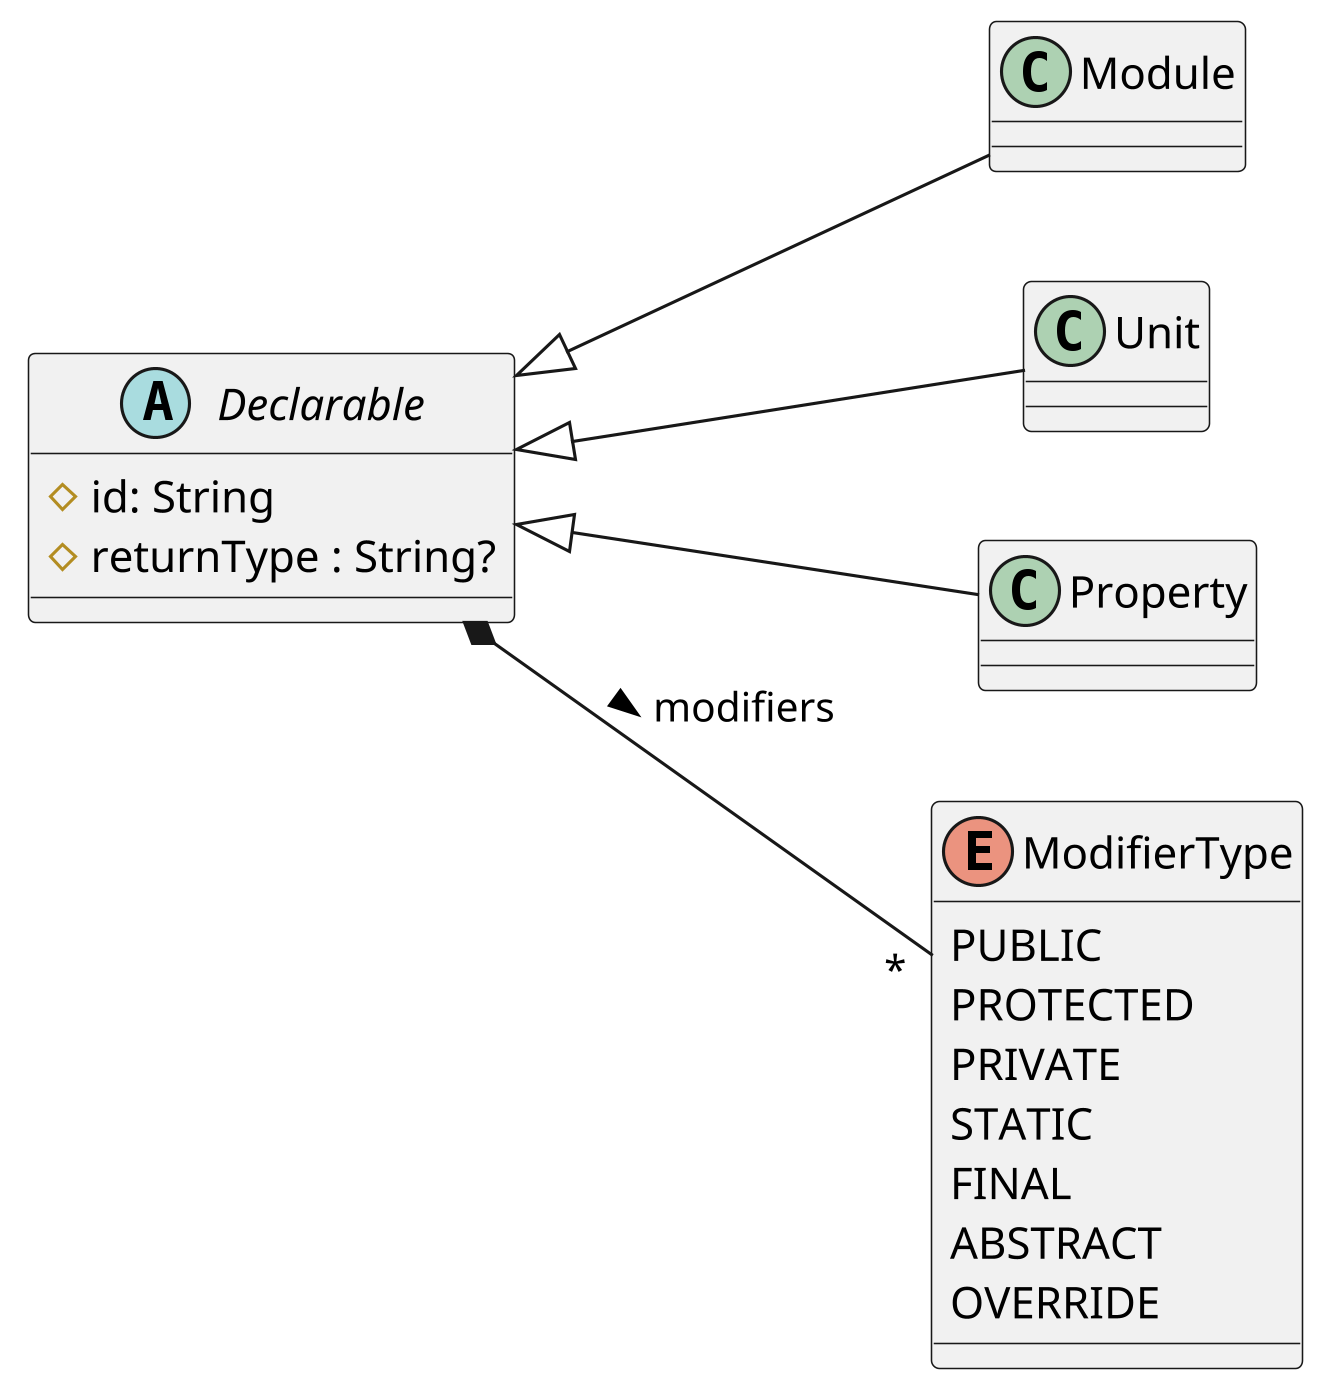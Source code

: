 @startuml
skinparam dpi 300
left to right direction

class Module
class Unit
class Property
abstract class Declarable

enum ModifierType {
    PUBLIC
    PROTECTED
    PRIVATE
    STATIC
    FINAL
    ABSTRACT
    OVERRIDE
}

Declarable : # id: String
Declarable : # returnType : String?
Declarable *-- "*" ModifierType : modifiers >

Declarable <|-- Module
Declarable <|-- Unit
Declarable <|-- Property

@enduml